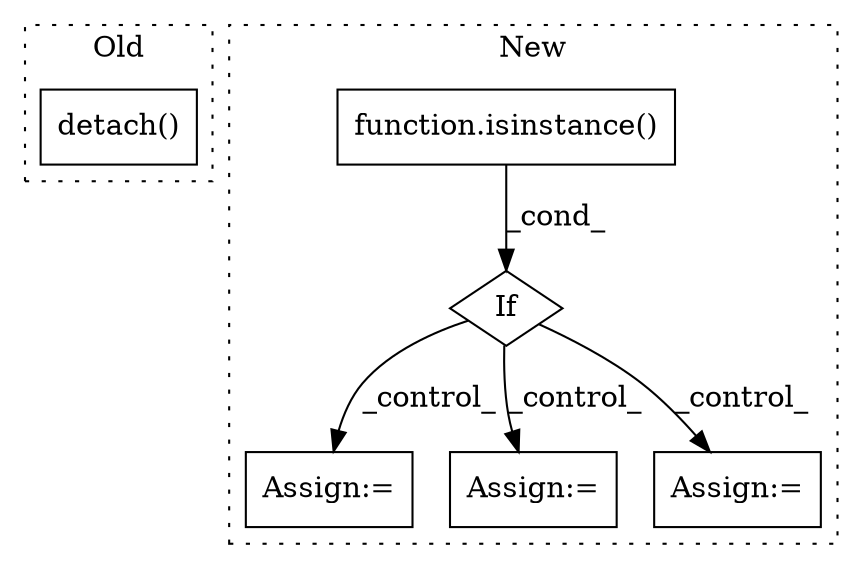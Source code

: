 digraph G {
subgraph cluster0 {
1 [label="detach()" a="75" s="1562" l="93" shape="box"];
label = "Old";
style="dotted";
}
subgraph cluster1 {
2 [label="function.isinstance()" a="75" s="1114,1158" l="11,1" shape="box"];
3 [label="Assign:=" a="68" s="1360" l="3" shape="box"];
4 [label="If" a="96" s="1111" l="3" shape="diamond"];
5 [label="Assign:=" a="68" s="1183" l="3" shape="box"];
6 [label="Assign:=" a="68" s="1238" l="3" shape="box"];
label = "New";
style="dotted";
}
2 -> 4 [label="_cond_"];
4 -> 5 [label="_control_"];
4 -> 3 [label="_control_"];
4 -> 6 [label="_control_"];
}